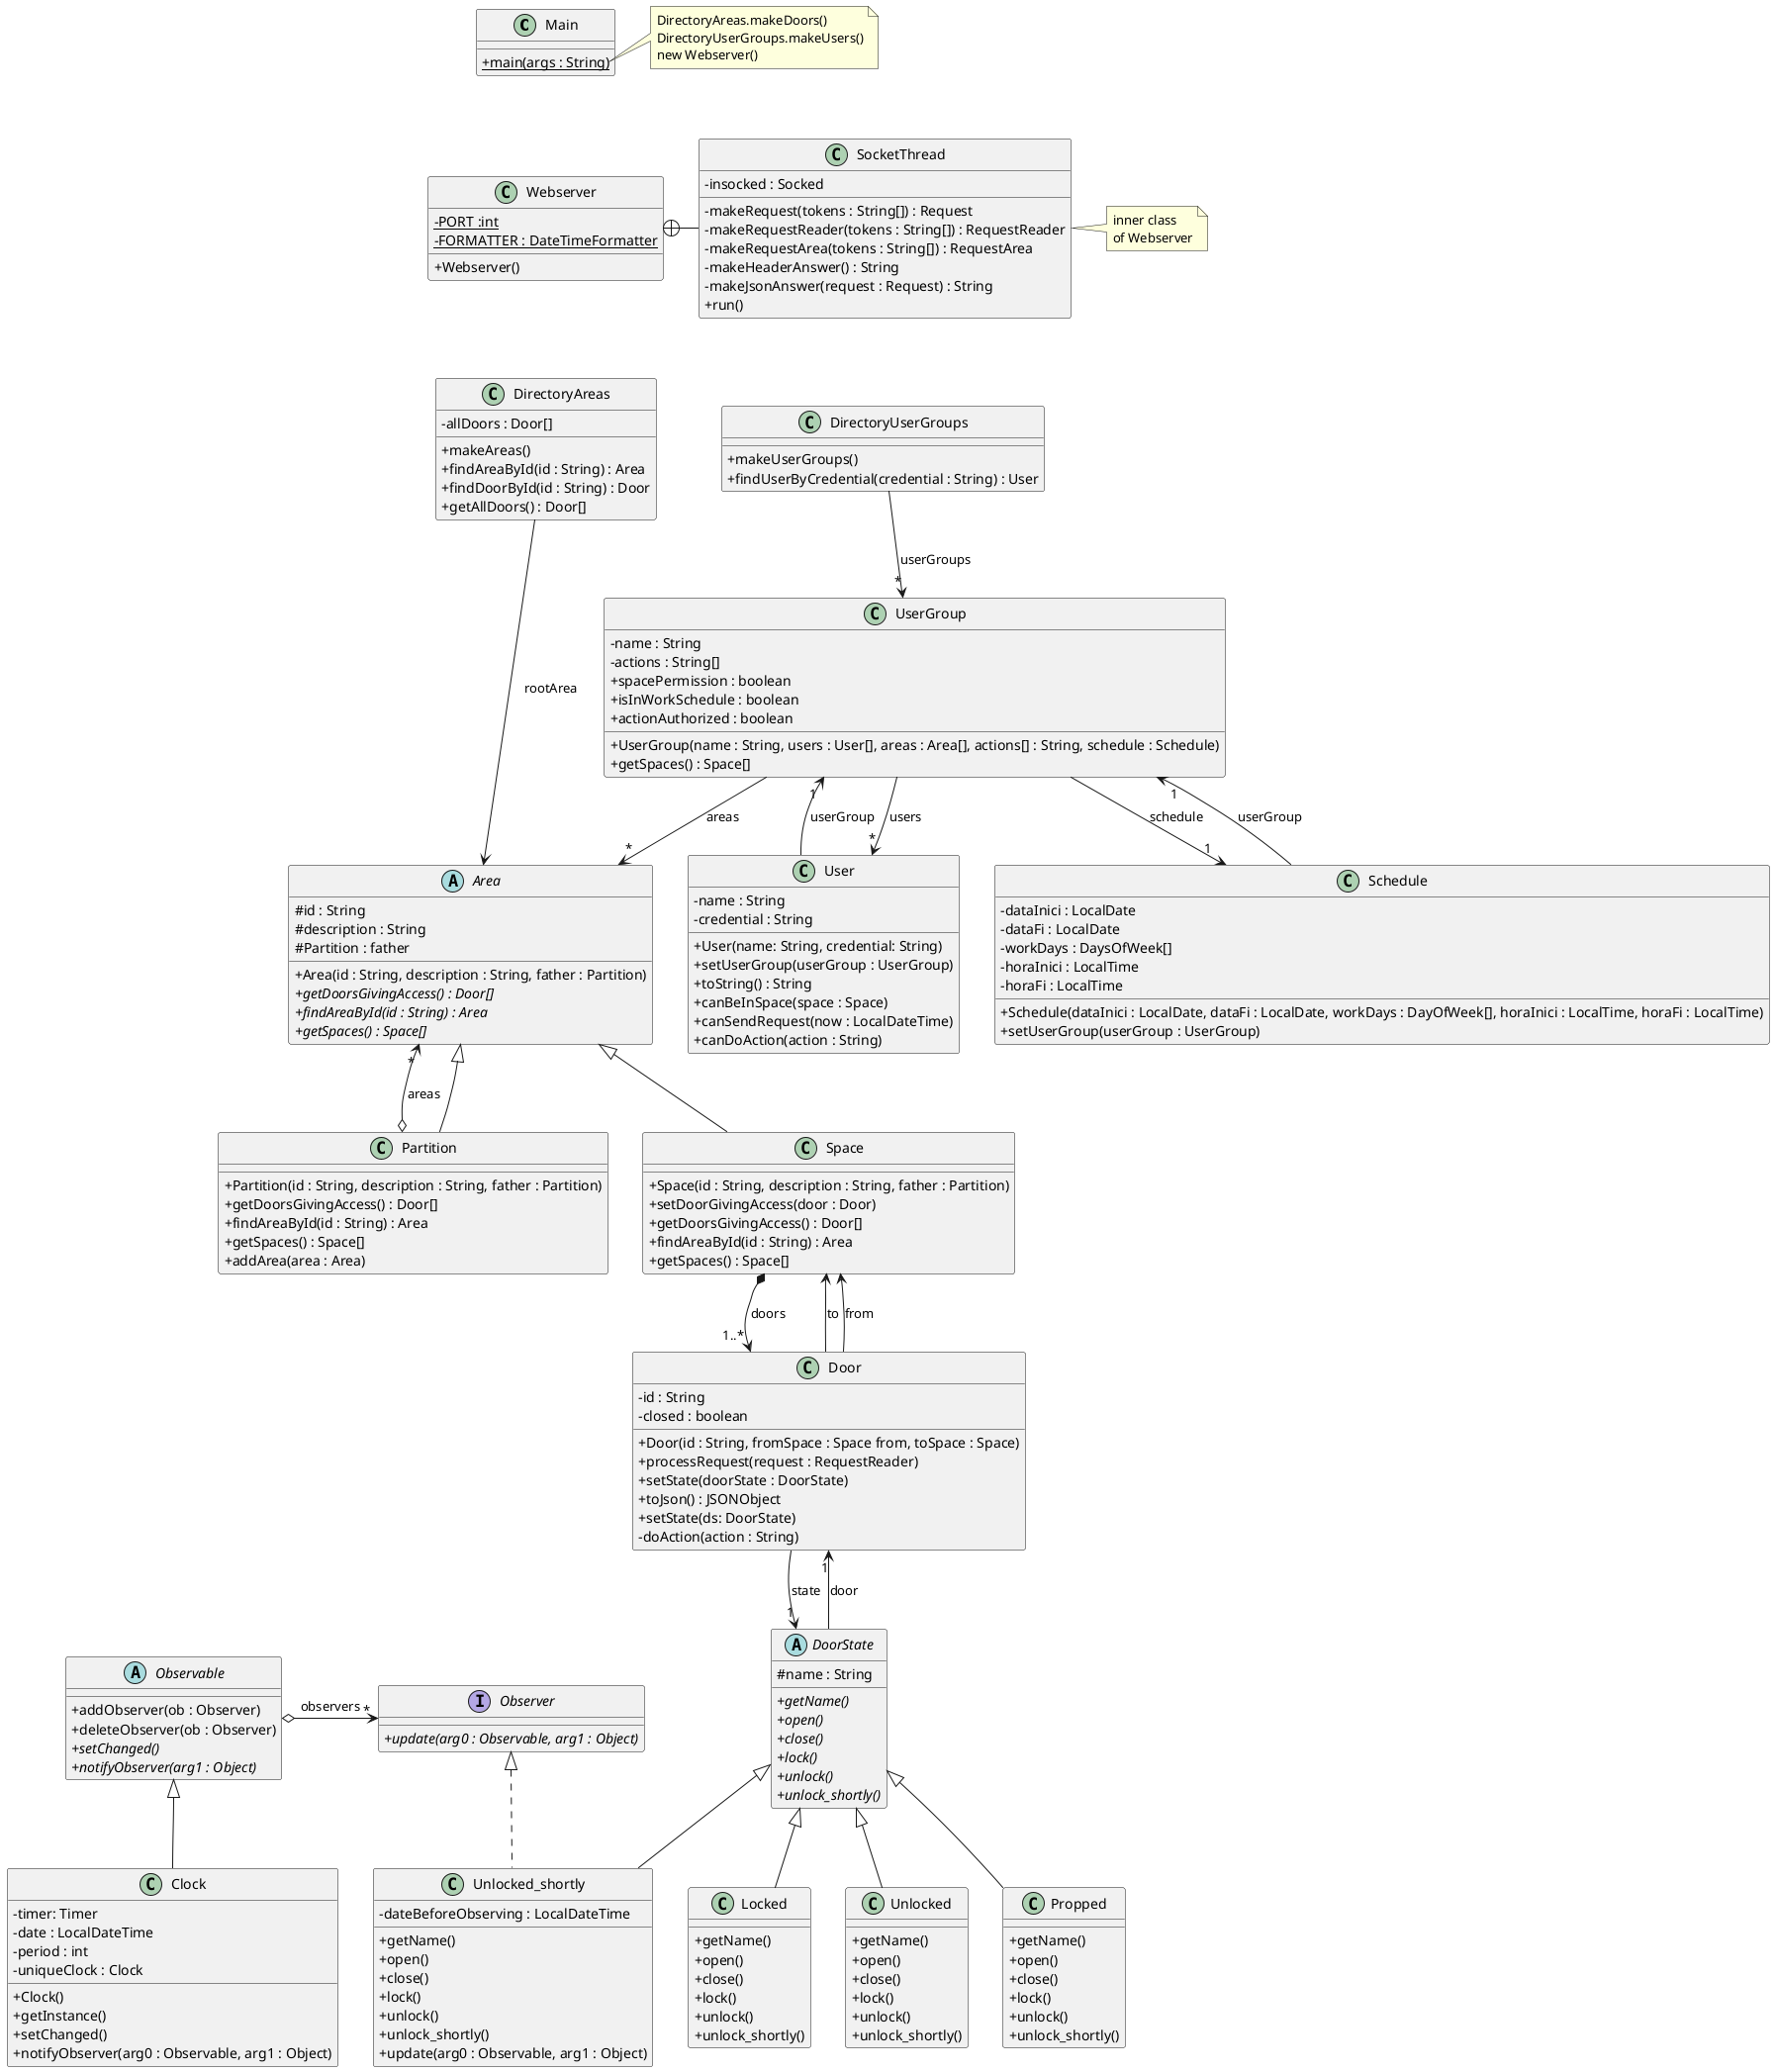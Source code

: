 @startuml
'https://plantuml.com/class-diagram
skinparam classAttributeIconSize 0

class Main {
+ {static} main(args : String)
}
class Webserver {
- {static} PORT :int
- {static} FORMATTER : DateTimeFormatter
+ Webserver()
}

class SocketThread {
- insocked : Socked
- makeRequest(tokens : String[]) : Request
- makeRequestReader(tokens : String[]) : RequestReader
- makeRequestArea(tokens : String[]) : RequestArea
- makeHeaderAnswer() : String
- makeJsonAnswer(request : Request) : String
+ run()
}

Webserver +-right- SocketThread

note right of SocketThread
inner class
of Webserver
end note
/'
class DirectoryDoors {
- {static} allDoors : Door[]
+ {static} makeDoors()
+ {static} findDoorById(id : String) : Door
+ {static} getAllDoors() : Door[]
}

DirectoryDoors --> "*" Door : "allDoors"
'/
class DirectoryUserGroups {
+ makeUserGroups()
+ findUserByCredential(credential : String) : User
}

DirectoryUserGroups --> "*" UserGroup : "userGroups"

class UserGroup{
- name : String
- actions : String[]
+ UserGroup(name : String, users : User[], areas : Area[], actions[] : String, schedule : Schedule)
+ getSpaces() : Space[]
+ spacePermission : boolean
+ isInWorkSchedule : boolean
+ actionAuthorized : boolean

}
UserGroup --> "*" User : users
UserGroup --> "*" Area : areas
UserGroup --> "1" Schedule : schedule

class User {
- name : String
- credential : String
+ User(name: String, credential: String)
+ setUserGroup(userGroup : UserGroup)
+ toString() : String
+ canBeInSpace(space : Space)
+ canSendRequest(now : LocalDateTime)
+ canDoAction(action : String)
}

User --> "1" UserGroup : userGroup

class Schedule{
- dataInici : LocalDate
- dataFi : LocalDate
- workDays : DaysOfWeek[]
- horaInici : LocalTime
- horaFi : LocalTime
+ Schedule(dataInici : LocalDate, dataFi : LocalDate, workDays : DayOfWeek[], horaInici : LocalTime, horaFi : LocalTime)
+ setUserGroup(userGroup : UserGroup)
}

Schedule --> "1" UserGroup : userGroup

class DirectoryAreas{
- allDoors : Door[]
+ makeAreas()
+ findAreaById(id : String) : Area
+ findDoorById(id : String) : Door
+ getAllDoors() : Door[]
}

DirectoryAreas --> Area : rootArea

abstract class Area {
# id : String
# description : String
# Partition : father
+ Area(id : String, description : String, father : Partition)
+ {abstract} getDoorsGivingAccess() : Door[]
+ {abstract} findAreaById(id : String) : Area
+ {abstract} getSpaces() : Space[]
}

class Partition extends Area{
+ Partition(id : String, description : String, father : Partition)
+ getDoorsGivingAccess() : Door[]
+ findAreaById(id : String) : Area
+ getSpaces() : Space[]
+ addArea(area : Area)
}

Partition o--> "*" Area : areas

class Space extends Area{
+ Space(id : String, description : String, father : Partition)
+ setDoorGivingAccess(door : Door)
+ getDoorsGivingAccess() : Door[]
+ findAreaById(id : String) : Area
+ getSpaces() : Space[]
}

Space *--> "1..*" Door : doors

class Door {
- id : String
- closed : boolean
+ Door(id : String, fromSpace : Space from, toSpace : Space)
+ processRequest(request : RequestReader)
+ setState(doorState : DoorState)
+ toJson() : JSONObject
'+ toString() : String
'+ isClosed() :boolean
'+ setClosed(b : boolean)
'+ getStateName() : String
+ setState(ds: DoorState)
- doAction(action : String)

}
Door --> "1" DoorState : state
Door --> Space : to
Door --> Space : from

abstract class DoorState{
# name : String
+ {abstract} getName()
+ {abstract} open()
+ {abstract} close()
+ {abstract} lock()
+ {abstract} unlock()
+ {abstract} unlock_shortly()
}

class Locked extends DoorState{
+ getName()
+ open()
+ close()
+ lock()
+ unlock()
+ unlock_shortly()
}

class Unlocked extends DoorState{
+ getName()
+ open()
+ close()
+ lock()
+ unlock()
+ unlock_shortly()
}
DoorState --> "1" Door : door

class Unlocked_shortly extends DoorState implements Observer{
- dateBeforeObserving : LocalDateTime
+ getName()
+ open()
+ close()
+ lock()
+ unlock()
+ unlock_shortly()
+ update(arg0 : Observable, arg1 : Object)
}

class Propped extends DoorState{
+ getName()
+ open()
+ close()
+ lock()
+ unlock()
+ unlock_shortly()
}

class Clock extends Observable{
- timer: Timer
- date : LocalDateTime
- period : int
- uniqueClock : Clock
+ Clock()
+ getInstance()
+ setChanged()
+ notifyObserver(arg0 : Observable, arg1 : Object)
}

'Observable = Clock? and Object = Unlocked_shortly?
Observable o--> "*" Observer : observers

interface Observer{
+ {abstract} update(arg0 : Observable, arg1 : Object)
}

abstract class Observable{
+ addObserver(ob : Observer)
+ deleteObserver(ob : Observer)
+ {abstract} setChanged()
+ {abstract} notifyObserver(arg1 : Object)
}

Observable -[hidden]right- Observer

note right of Main::main
DirectoryAreas.makeDoors()
DirectoryUserGroups.makeUsers()
new Webserver()
end note

Main -[hidden]down- Webserver
Webserver -[hidden]down- DirectoryAreas
DirectoryAreas -[hidden]right- DirectoryUserGroups


@enduml